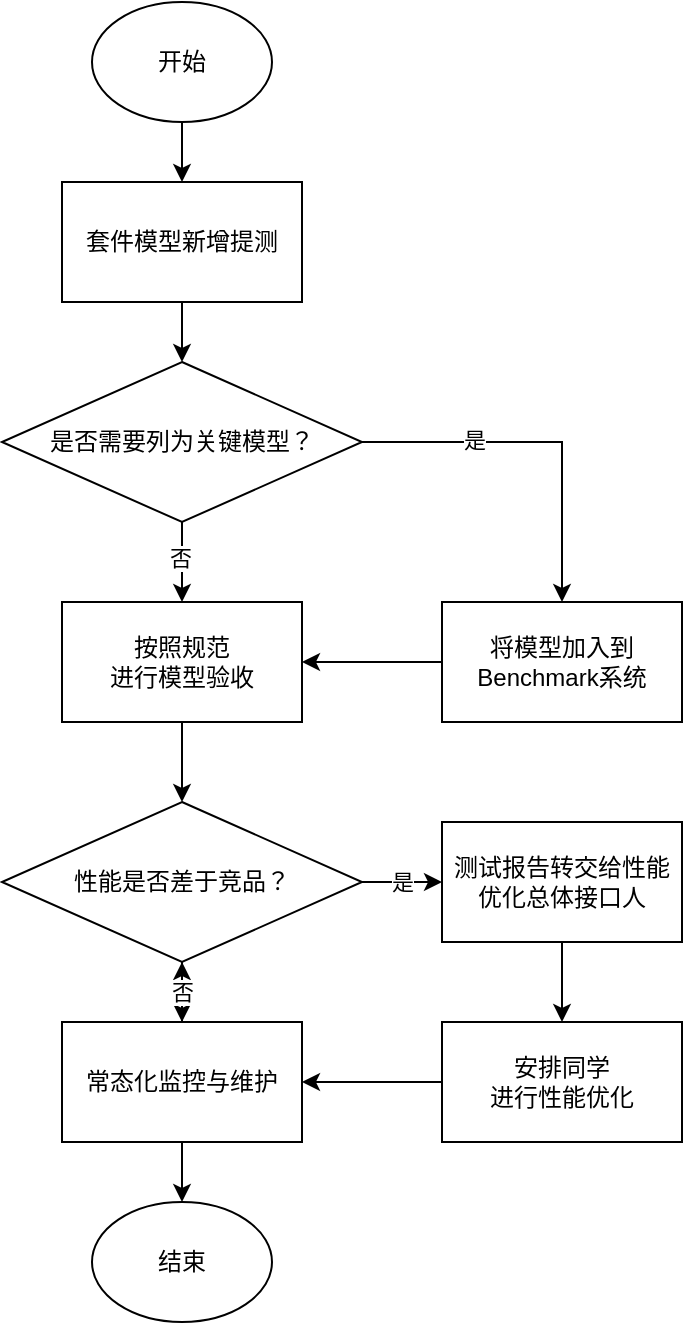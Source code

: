 <mxfile version="14.5.4" type="github">
  <diagram id="LaMq1OyoT_aroa8AbQIz" name="Page-1">
    <mxGraphModel dx="946" dy="613" grid="1" gridSize="10" guides="1" tooltips="1" connect="1" arrows="1" fold="1" page="1" pageScale="1" pageWidth="827" pageHeight="1169" math="0" shadow="0">
      <root>
        <mxCell id="0" />
        <mxCell id="1" parent="0" />
        <mxCell id="dDQQiO8JoJNOpQra_xHU-5" style="edgeStyle=orthogonalEdgeStyle;rounded=0;orthogonalLoop=1;jettySize=auto;html=1;entryX=0.5;entryY=0;entryDx=0;entryDy=0;" edge="1" parent="1" target="dDQQiO8JoJNOpQra_xHU-3">
          <mxGeometry relative="1" as="geometry">
            <mxPoint x="300" y="160" as="sourcePoint" />
          </mxGeometry>
        </mxCell>
        <mxCell id="dDQQiO8JoJNOpQra_xHU-4" style="edgeStyle=orthogonalEdgeStyle;rounded=0;orthogonalLoop=1;jettySize=auto;html=1;exitX=0.5;exitY=1;exitDx=0;exitDy=0;" edge="1" parent="1" source="dDQQiO8JoJNOpQra_xHU-3" target="dDQQiO8JoJNOpQra_xHU-6">
          <mxGeometry relative="1" as="geometry">
            <mxPoint x="300" y="290" as="targetPoint" />
          </mxGeometry>
        </mxCell>
        <mxCell id="dDQQiO8JoJNOpQra_xHU-3" value="套件模型新增提测" style="rounded=0;whiteSpace=wrap;html=1;" vertex="1" parent="1">
          <mxGeometry x="240" y="190" width="120" height="60" as="geometry" />
        </mxCell>
        <mxCell id="dDQQiO8JoJNOpQra_xHU-8" style="edgeStyle=orthogonalEdgeStyle;rounded=0;orthogonalLoop=1;jettySize=auto;html=1;exitX=0.5;exitY=1;exitDx=0;exitDy=0;entryX=0.5;entryY=0;entryDx=0;entryDy=0;" edge="1" parent="1" source="dDQQiO8JoJNOpQra_xHU-6" target="dDQQiO8JoJNOpQra_xHU-7">
          <mxGeometry relative="1" as="geometry" />
        </mxCell>
        <mxCell id="dDQQiO8JoJNOpQra_xHU-13" value="否" style="edgeLabel;html=1;align=center;verticalAlign=middle;resizable=0;points=[];" vertex="1" connectable="0" parent="dDQQiO8JoJNOpQra_xHU-8">
          <mxGeometry x="-0.133" y="-1" relative="1" as="geometry">
            <mxPoint as="offset" />
          </mxGeometry>
        </mxCell>
        <mxCell id="dDQQiO8JoJNOpQra_xHU-11" style="edgeStyle=orthogonalEdgeStyle;rounded=0;orthogonalLoop=1;jettySize=auto;html=1;exitX=1;exitY=0.5;exitDx=0;exitDy=0;entryX=0.5;entryY=0;entryDx=0;entryDy=0;" edge="1" parent="1" source="dDQQiO8JoJNOpQra_xHU-6" target="dDQQiO8JoJNOpQra_xHU-10">
          <mxGeometry relative="1" as="geometry" />
        </mxCell>
        <mxCell id="dDQQiO8JoJNOpQra_xHU-12" value="是" style="edgeLabel;html=1;align=center;verticalAlign=middle;resizable=0;points=[];" vertex="1" connectable="0" parent="dDQQiO8JoJNOpQra_xHU-11">
          <mxGeometry x="-0.377" y="1" relative="1" as="geometry">
            <mxPoint as="offset" />
          </mxGeometry>
        </mxCell>
        <mxCell id="dDQQiO8JoJNOpQra_xHU-6" value="是否需要列为关键模型？" style="rhombus;whiteSpace=wrap;html=1;" vertex="1" parent="1">
          <mxGeometry x="210" y="280" width="180" height="80" as="geometry" />
        </mxCell>
        <mxCell id="dDQQiO8JoJNOpQra_xHU-18" style="edgeStyle=orthogonalEdgeStyle;rounded=0;orthogonalLoop=1;jettySize=auto;html=1;exitX=0.5;exitY=1;exitDx=0;exitDy=0;entryX=0.5;entryY=0;entryDx=0;entryDy=0;" edge="1" parent="1" source="dDQQiO8JoJNOpQra_xHU-7" target="dDQQiO8JoJNOpQra_xHU-17">
          <mxGeometry relative="1" as="geometry" />
        </mxCell>
        <mxCell id="dDQQiO8JoJNOpQra_xHU-7" value="按照规范&lt;br&gt;进行模型验收" style="rounded=0;whiteSpace=wrap;html=1;" vertex="1" parent="1">
          <mxGeometry x="240" y="400" width="120" height="60" as="geometry" />
        </mxCell>
        <mxCell id="dDQQiO8JoJNOpQra_xHU-14" style="edgeStyle=orthogonalEdgeStyle;rounded=0;orthogonalLoop=1;jettySize=auto;html=1;entryX=1;entryY=0.5;entryDx=0;entryDy=0;" edge="1" parent="1" source="dDQQiO8JoJNOpQra_xHU-10" target="dDQQiO8JoJNOpQra_xHU-7">
          <mxGeometry relative="1" as="geometry" />
        </mxCell>
        <mxCell id="dDQQiO8JoJNOpQra_xHU-10" value="将模型加入到Benchmark系统" style="rounded=0;whiteSpace=wrap;html=1;" vertex="1" parent="1">
          <mxGeometry x="430" y="400" width="120" height="60" as="geometry" />
        </mxCell>
        <mxCell id="dDQQiO8JoJNOpQra_xHU-19" style="edgeStyle=orthogonalEdgeStyle;rounded=0;orthogonalLoop=1;jettySize=auto;html=1;exitX=0.5;exitY=1;exitDx=0;exitDy=0;" edge="1" parent="1" source="dDQQiO8JoJNOpQra_xHU-17">
          <mxGeometry relative="1" as="geometry">
            <mxPoint x="300" y="610" as="targetPoint" />
          </mxGeometry>
        </mxCell>
        <mxCell id="dDQQiO8JoJNOpQra_xHU-32" value="是" style="edgeStyle=orthogonalEdgeStyle;rounded=0;orthogonalLoop=1;jettySize=auto;html=1;exitX=1;exitY=0.5;exitDx=0;exitDy=0;entryX=0;entryY=0.5;entryDx=0;entryDy=0;" edge="1" parent="1" source="dDQQiO8JoJNOpQra_xHU-17" target="dDQQiO8JoJNOpQra_xHU-28">
          <mxGeometry relative="1" as="geometry" />
        </mxCell>
        <mxCell id="dDQQiO8JoJNOpQra_xHU-17" value="性能是否差于竞品？" style="rhombus;whiteSpace=wrap;html=1;" vertex="1" parent="1">
          <mxGeometry x="210" y="500" width="180" height="80" as="geometry" />
        </mxCell>
        <mxCell id="dDQQiO8JoJNOpQra_xHU-21" style="edgeStyle=orthogonalEdgeStyle;rounded=0;orthogonalLoop=1;jettySize=auto;html=1;exitX=0.5;exitY=1;exitDx=0;exitDy=0;" edge="1" parent="1" source="dDQQiO8JoJNOpQra_xHU-20">
          <mxGeometry relative="1" as="geometry">
            <mxPoint x="300" y="700" as="targetPoint" />
          </mxGeometry>
        </mxCell>
        <mxCell id="dDQQiO8JoJNOpQra_xHU-33" value="否" style="edgeStyle=orthogonalEdgeStyle;rounded=0;orthogonalLoop=1;jettySize=auto;html=1;" edge="1" parent="1" source="dDQQiO8JoJNOpQra_xHU-20" target="dDQQiO8JoJNOpQra_xHU-17">
          <mxGeometry relative="1" as="geometry" />
        </mxCell>
        <mxCell id="dDQQiO8JoJNOpQra_xHU-20" value="常态化监控与维护" style="rounded=0;whiteSpace=wrap;html=1;" vertex="1" parent="1">
          <mxGeometry x="240" y="610" width="120" height="60" as="geometry" />
        </mxCell>
        <mxCell id="dDQQiO8JoJNOpQra_xHU-24" value="开始" style="ellipse;whiteSpace=wrap;html=1;" vertex="1" parent="1">
          <mxGeometry x="255" y="100" width="90" height="60" as="geometry" />
        </mxCell>
        <mxCell id="dDQQiO8JoJNOpQra_xHU-26" value="结束" style="ellipse;whiteSpace=wrap;html=1;" vertex="1" parent="1">
          <mxGeometry x="255" y="700" width="90" height="60" as="geometry" />
        </mxCell>
        <mxCell id="dDQQiO8JoJNOpQra_xHU-30" style="edgeStyle=orthogonalEdgeStyle;rounded=0;orthogonalLoop=1;jettySize=auto;html=1;exitX=0.5;exitY=1;exitDx=0;exitDy=0;entryX=0.5;entryY=0;entryDx=0;entryDy=0;" edge="1" parent="1" source="dDQQiO8JoJNOpQra_xHU-28" target="dDQQiO8JoJNOpQra_xHU-29">
          <mxGeometry relative="1" as="geometry" />
        </mxCell>
        <mxCell id="dDQQiO8JoJNOpQra_xHU-28" value="测试报告转交给性能优化总体接口人" style="rounded=0;whiteSpace=wrap;html=1;" vertex="1" parent="1">
          <mxGeometry x="430" y="510" width="120" height="60" as="geometry" />
        </mxCell>
        <mxCell id="dDQQiO8JoJNOpQra_xHU-31" style="edgeStyle=orthogonalEdgeStyle;rounded=0;orthogonalLoop=1;jettySize=auto;html=1;exitX=0;exitY=0.5;exitDx=0;exitDy=0;entryX=1;entryY=0.5;entryDx=0;entryDy=0;" edge="1" parent="1" source="dDQQiO8JoJNOpQra_xHU-29" target="dDQQiO8JoJNOpQra_xHU-20">
          <mxGeometry relative="1" as="geometry" />
        </mxCell>
        <mxCell id="dDQQiO8JoJNOpQra_xHU-29" value="安排同学&lt;br&gt;进行性能优化" style="rounded=0;whiteSpace=wrap;html=1;" vertex="1" parent="1">
          <mxGeometry x="430" y="610" width="120" height="60" as="geometry" />
        </mxCell>
      </root>
    </mxGraphModel>
  </diagram>
</mxfile>
